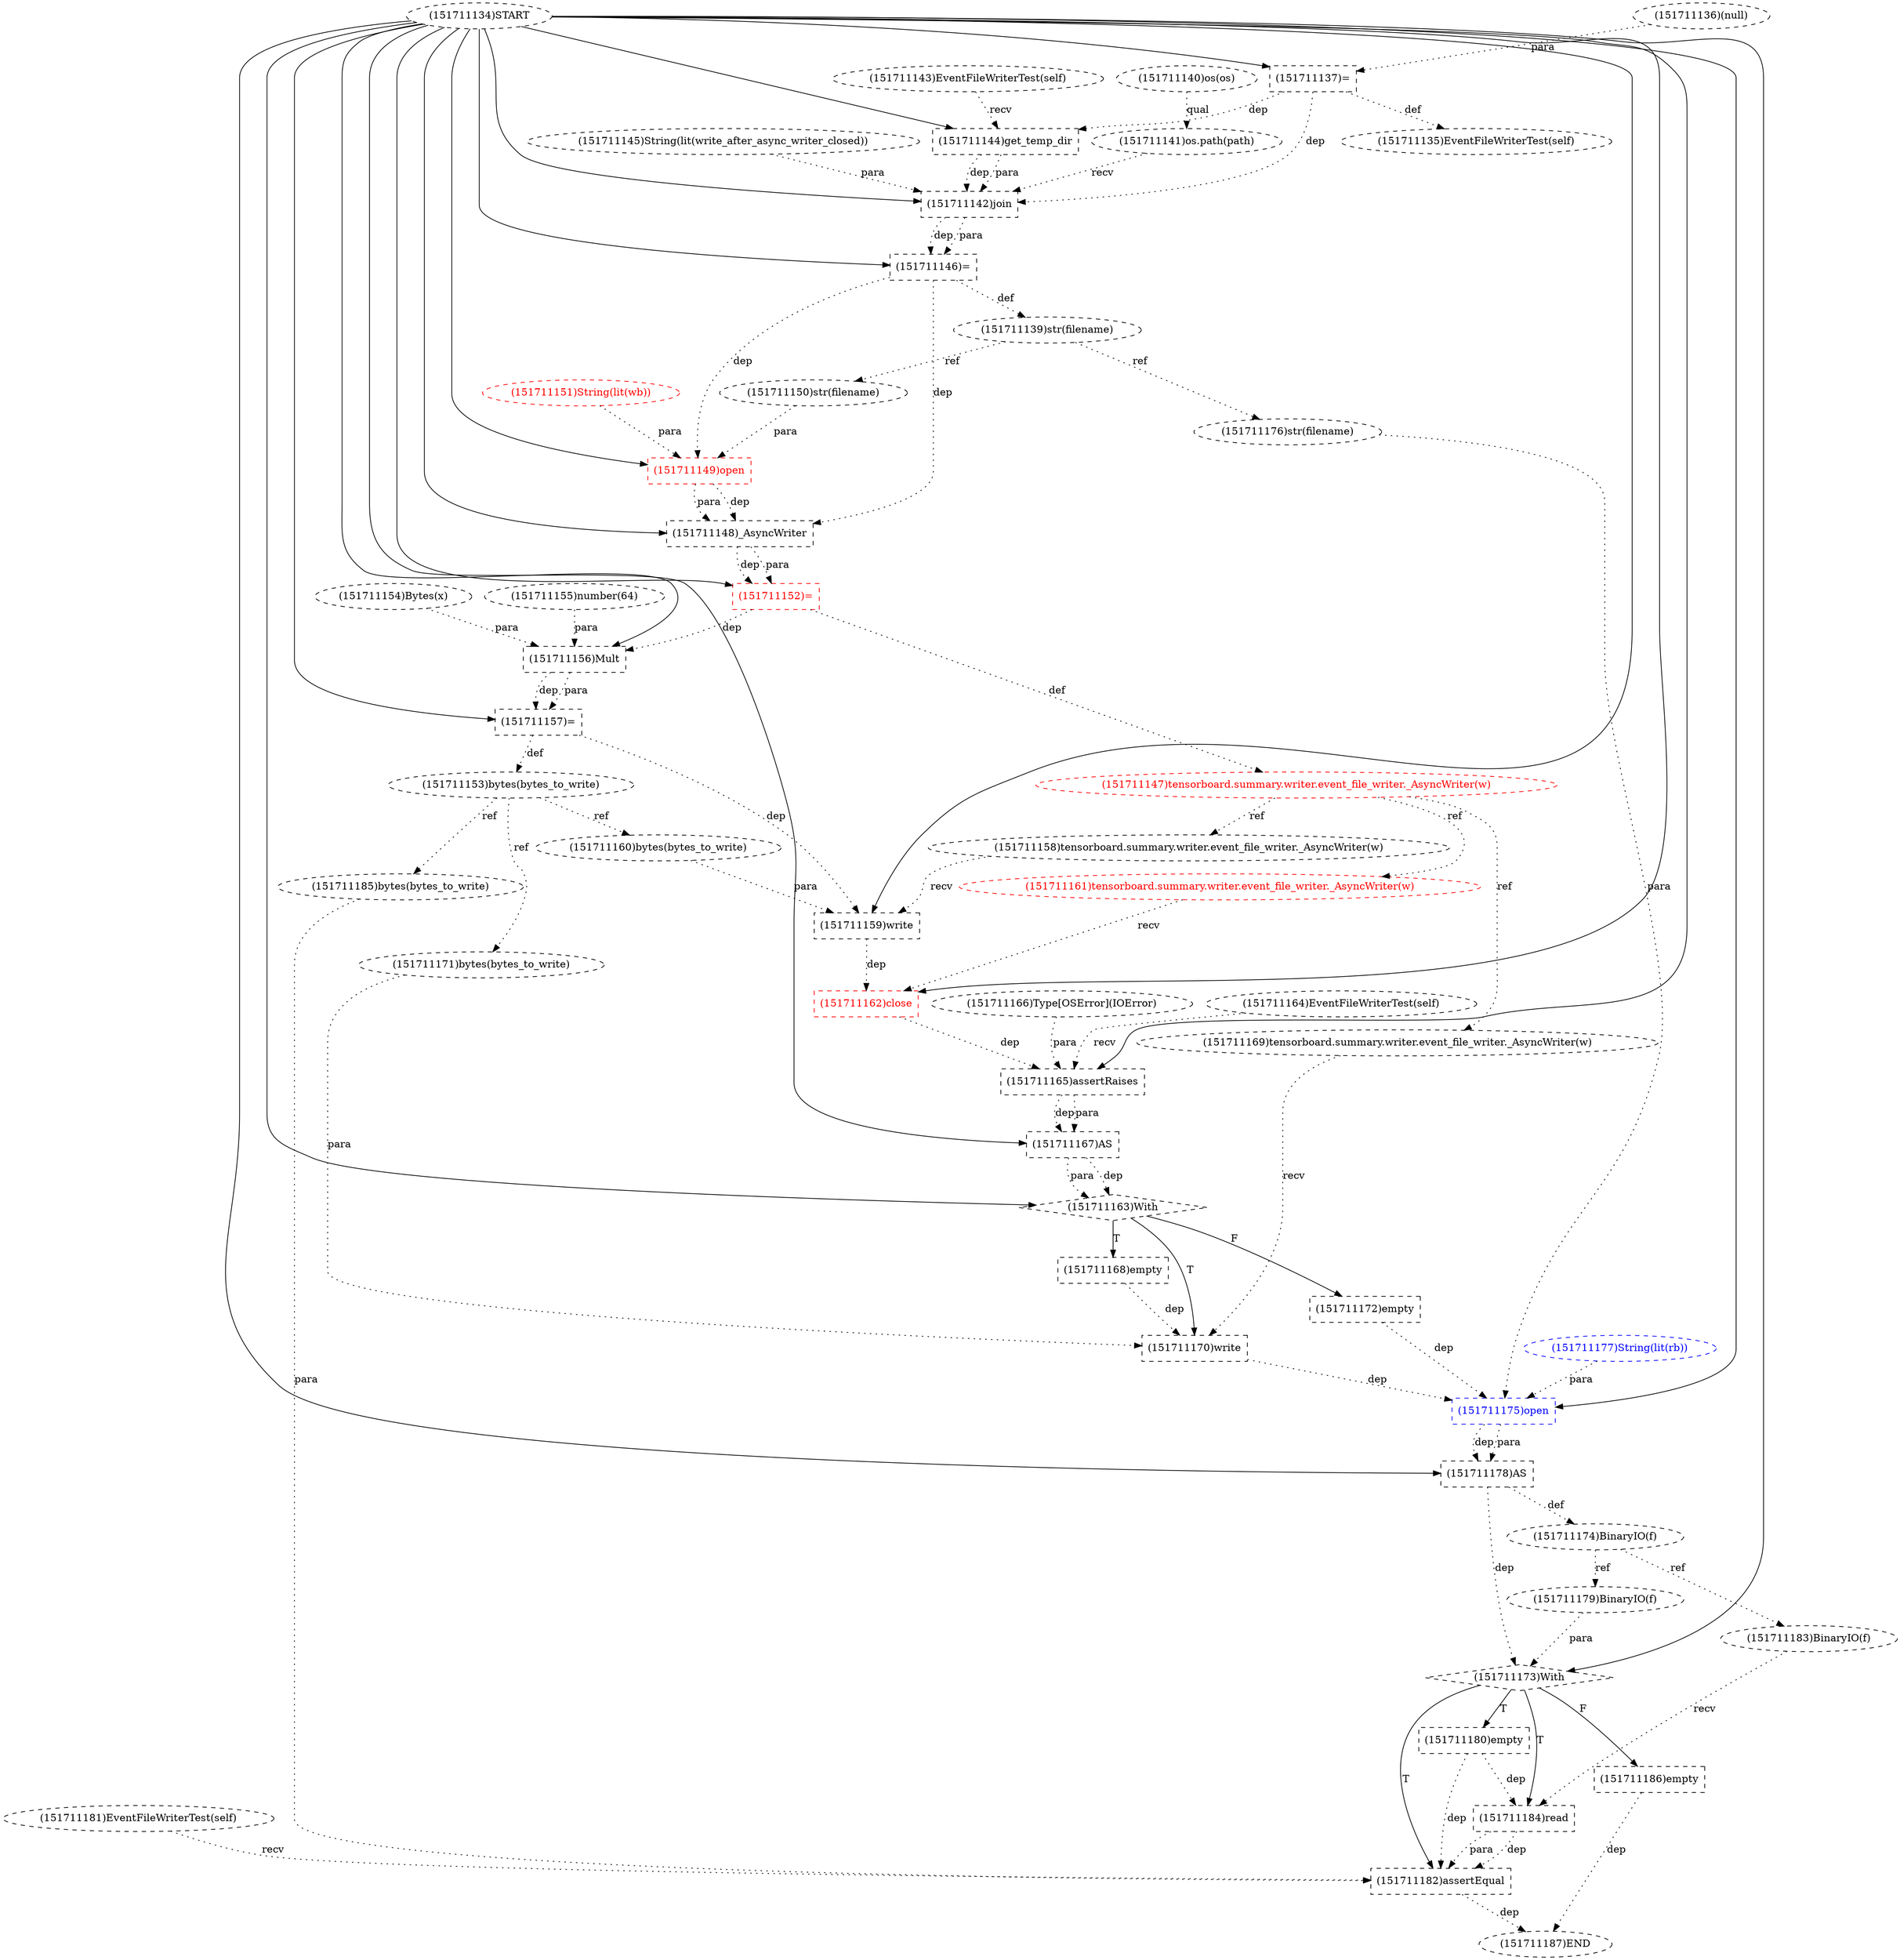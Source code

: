 digraph G {
1 [label="(151711172)empty" shape=box style=dashed]
2 [label="(151711165)assertRaises" shape=box style=dashed]
3 [label="(151711147)tensorboard.summary.writer.event_file_writer._AsyncWriter(w)" shape=ellipse style=dashed color=red fontcolor=red]
4 [label="(151711156)Mult" shape=box style=dashed]
5 [label="(151711158)tensorboard.summary.writer.event_file_writer._AsyncWriter(w)" shape=ellipse style=dashed]
6 [label="(151711144)get_temp_dir" shape=box style=dashed]
7 [label="(151711175)open" shape=box style=dashed color=blue fontcolor=blue]
8 [label="(151711184)read" shape=box style=dashed]
9 [label="(151711141)os.path(path)" shape=ellipse style=dashed]
10 [label="(151711153)bytes(bytes_to_write)" shape=ellipse style=dashed]
11 [label="(151711181)EventFileWriterTest(self)" shape=ellipse style=dashed]
12 [label="(151711154)Bytes(x)" shape=ellipse style=dashed]
13 [label="(151711142)join" shape=box style=dashed]
14 [label="(151711180)empty" shape=box style=dashed]
15 [label="(151711146)=" shape=box style=dashed]
16 [label="(151711139)str(filename)" shape=ellipse style=dashed]
17 [label="(151711151)String(lit(wb))" shape=ellipse style=dashed color=red fontcolor=red]
18 [label="(151711164)EventFileWriterTest(self)" shape=ellipse style=dashed]
19 [label="(151711176)str(filename)" shape=ellipse style=dashed]
20 [label="(151711150)str(filename)" shape=ellipse style=dashed]
21 [label="(151711148)_AsyncWriter" shape=box style=dashed]
22 [label="(151711177)String(lit(rb))" shape=ellipse style=dashed color=blue fontcolor=blue]
23 [label="(151711140)os(os)" shape=ellipse style=dashed]
24 [label="(151711159)write" shape=box style=dashed]
25 [label="(151711162)close" shape=box style=dashed color=red fontcolor=red]
26 [label="(151711137)=" shape=box style=dashed]
27 [label="(151711145)String(lit(write_after_async_writer_closed))" shape=ellipse style=dashed]
28 [label="(151711168)empty" shape=box style=dashed]
29 [label="(151711173)With" shape=diamond style=dashed]
30 [label="(151711143)EventFileWriterTest(self)" shape=ellipse style=dashed]
31 [label="(151711166)Type[OSError](IOError)" shape=ellipse style=dashed]
32 [label="(151711163)With" shape=diamond style=dashed]
33 [label="(151711183)BinaryIO(f)" shape=ellipse style=dashed]
34 [label="(151711149)open" shape=box style=dashed color=red fontcolor=red]
35 [label="(151711178)AS" shape=box style=dashed]
36 [label="(151711169)tensorboard.summary.writer.event_file_writer._AsyncWriter(w)" shape=ellipse style=dashed]
37 [label="(151711152)=" shape=box style=dashed color=red fontcolor=red]
38 [label="(151711135)EventFileWriterTest(self)" shape=ellipse style=dashed]
39 [label="(151711157)=" shape=box style=dashed]
40 [label="(151711187)END" style=dashed]
41 [label="(151711179)BinaryIO(f)" shape=ellipse style=dashed]
42 [label="(151711170)write" shape=box style=dashed]
43 [label="(151711155)number(64)" shape=ellipse style=dashed]
44 [label="(151711134)START" style=dashed]
45 [label="(151711171)bytes(bytes_to_write)" shape=ellipse style=dashed]
46 [label="(151711136)(null)" shape=ellipse style=dashed]
47 [label="(151711185)bytes(bytes_to_write)" shape=ellipse style=dashed]
48 [label="(151711174)BinaryIO(f)" shape=ellipse style=dashed]
49 [label="(151711182)assertEqual" shape=box style=dashed]
50 [label="(151711160)bytes(bytes_to_write)" shape=ellipse style=dashed]
51 [label="(151711161)tensorboard.summary.writer.event_file_writer._AsyncWriter(w)" shape=ellipse style=dashed color=red fontcolor=red]
52 [label="(151711167)AS" shape=box style=dashed]
53 [label="(151711186)empty" shape=box style=dashed]
32 -> 1 [label="F"];
44 -> 2 [label="" style=solid];
18 -> 2 [label="recv" style=dotted];
31 -> 2 [label="para" style=dotted];
25 -> 2 [label="dep" style=dotted];
37 -> 3 [label="def" style=dotted];
44 -> 4 [label="" style=solid];
12 -> 4 [label="para" style=dotted];
43 -> 4 [label="para" style=dotted];
37 -> 4 [label="dep" style=dotted];
3 -> 5 [label="ref" style=dotted];
44 -> 6 [label="" style=solid];
30 -> 6 [label="recv" style=dotted];
26 -> 6 [label="dep" style=dotted];
44 -> 7 [label="" style=solid];
19 -> 7 [label="para" style=dotted];
22 -> 7 [label="para" style=dotted];
42 -> 7 [label="dep" style=dotted];
1 -> 7 [label="dep" style=dotted];
29 -> 8 [label="T"];
33 -> 8 [label="recv" style=dotted];
14 -> 8 [label="dep" style=dotted];
23 -> 9 [label="qual" style=dotted];
39 -> 10 [label="def" style=dotted];
44 -> 13 [label="" style=solid];
9 -> 13 [label="recv" style=dotted];
6 -> 13 [label="dep" style=dotted];
6 -> 13 [label="para" style=dotted];
27 -> 13 [label="para" style=dotted];
26 -> 13 [label="dep" style=dotted];
29 -> 14 [label="T"];
44 -> 15 [label="" style=solid];
13 -> 15 [label="dep" style=dotted];
13 -> 15 [label="para" style=dotted];
15 -> 16 [label="def" style=dotted];
16 -> 19 [label="ref" style=dotted];
16 -> 20 [label="ref" style=dotted];
44 -> 21 [label="" style=solid];
34 -> 21 [label="dep" style=dotted];
34 -> 21 [label="para" style=dotted];
15 -> 21 [label="dep" style=dotted];
44 -> 24 [label="" style=solid];
5 -> 24 [label="recv" style=dotted];
50 -> 24 [label="para" style=dotted];
39 -> 24 [label="dep" style=dotted];
44 -> 25 [label="" style=solid];
51 -> 25 [label="recv" style=dotted];
24 -> 25 [label="dep" style=dotted];
44 -> 26 [label="" style=solid];
46 -> 26 [label="para" style=dotted];
32 -> 28 [label="T"];
44 -> 29 [label="" style=solid];
35 -> 29 [label="dep" style=dotted];
41 -> 29 [label="para" style=dotted];
44 -> 32 [label="" style=solid];
52 -> 32 [label="dep" style=dotted];
52 -> 32 [label="para" style=dotted];
48 -> 33 [label="ref" style=dotted];
44 -> 34 [label="" style=solid];
20 -> 34 [label="para" style=dotted];
17 -> 34 [label="para" style=dotted];
15 -> 34 [label="dep" style=dotted];
44 -> 35 [label="" style=solid];
7 -> 35 [label="dep" style=dotted];
7 -> 35 [label="para" style=dotted];
3 -> 36 [label="ref" style=dotted];
44 -> 37 [label="" style=solid];
21 -> 37 [label="dep" style=dotted];
21 -> 37 [label="para" style=dotted];
26 -> 38 [label="def" style=dotted];
44 -> 39 [label="" style=solid];
4 -> 39 [label="dep" style=dotted];
4 -> 39 [label="para" style=dotted];
49 -> 40 [label="dep" style=dotted];
53 -> 40 [label="dep" style=dotted];
48 -> 41 [label="ref" style=dotted];
32 -> 42 [label="T"];
36 -> 42 [label="recv" style=dotted];
45 -> 42 [label="para" style=dotted];
28 -> 42 [label="dep" style=dotted];
10 -> 45 [label="ref" style=dotted];
10 -> 47 [label="ref" style=dotted];
35 -> 48 [label="def" style=dotted];
29 -> 49 [label="T"];
11 -> 49 [label="recv" style=dotted];
8 -> 49 [label="dep" style=dotted];
8 -> 49 [label="para" style=dotted];
47 -> 49 [label="para" style=dotted];
14 -> 49 [label="dep" style=dotted];
10 -> 50 [label="ref" style=dotted];
3 -> 51 [label="ref" style=dotted];
44 -> 52 [label="" style=solid];
2 -> 52 [label="dep" style=dotted];
2 -> 52 [label="para" style=dotted];
29 -> 53 [label="F"];
}